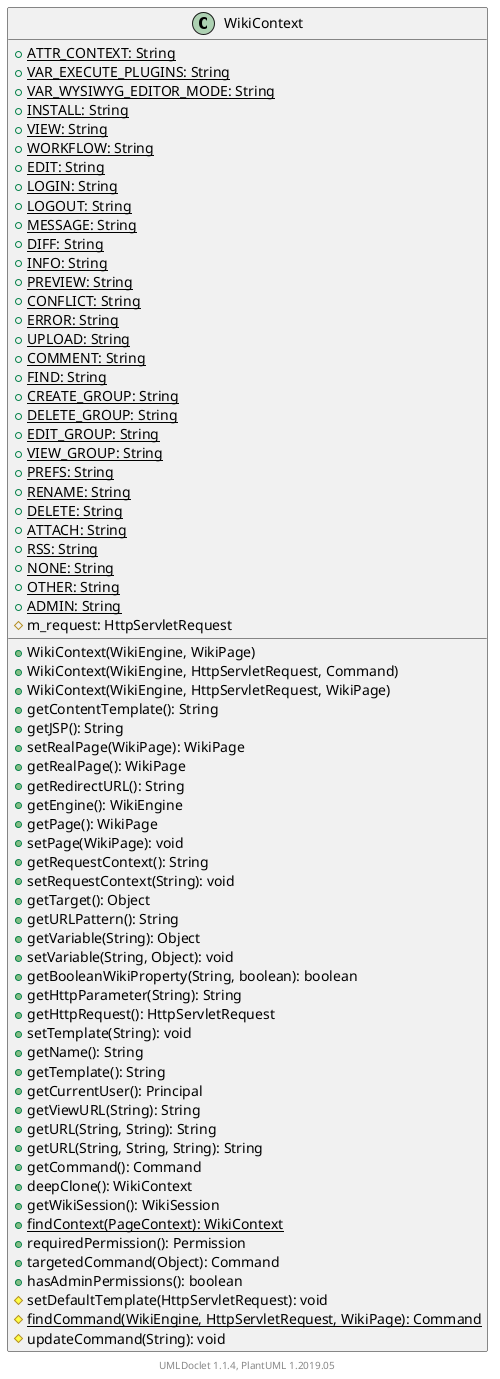 @startuml

    class WikiContext [[WikiContext.html]] {
        {static} +ATTR_CONTEXT: String
        {static} +VAR_EXECUTE_PLUGINS: String
        {static} +VAR_WYSIWYG_EDITOR_MODE: String
        {static} +INSTALL: String
        {static} +VIEW: String
        {static} +WORKFLOW: String
        {static} +EDIT: String
        {static} +LOGIN: String
        {static} +LOGOUT: String
        {static} +MESSAGE: String
        {static} +DIFF: String
        {static} +INFO: String
        {static} +PREVIEW: String
        {static} +CONFLICT: String
        {static} +ERROR: String
        {static} +UPLOAD: String
        {static} +COMMENT: String
        {static} +FIND: String
        {static} +CREATE_GROUP: String
        {static} +DELETE_GROUP: String
        {static} +EDIT_GROUP: String
        {static} +VIEW_GROUP: String
        {static} +PREFS: String
        {static} +RENAME: String
        {static} +DELETE: String
        {static} +ATTACH: String
        {static} +RSS: String
        {static} +NONE: String
        {static} +OTHER: String
        {static} +ADMIN: String
        #m_request: HttpServletRequest
        +WikiContext(WikiEngine, WikiPage)
        +WikiContext(WikiEngine, HttpServletRequest, Command)
        +WikiContext(WikiEngine, HttpServletRequest, WikiPage)
        +getContentTemplate(): String
        +getJSP(): String
        +setRealPage(WikiPage): WikiPage
        +getRealPage(): WikiPage
        +getRedirectURL(): String
        +getEngine(): WikiEngine
        +getPage(): WikiPage
        +setPage(WikiPage): void
        +getRequestContext(): String
        +setRequestContext(String): void
        +getTarget(): Object
        +getURLPattern(): String
        +getVariable(String): Object
        +setVariable(String, Object): void
        +getBooleanWikiProperty(String, boolean): boolean
        +getHttpParameter(String): String
        +getHttpRequest(): HttpServletRequest
        +setTemplate(String): void
        +getName(): String
        +getTemplate(): String
        +getCurrentUser(): Principal
        +getViewURL(String): String
        +getURL(String, String): String
        +getURL(String, String, String): String
        +getCommand(): Command
        +deepClone(): WikiContext
        +getWikiSession(): WikiSession
        {static} +findContext(PageContext): WikiContext
        +requiredPermission(): Permission
        +targetedCommand(Object): Command
        +hasAdminPermissions(): boolean
        #setDefaultTemplate(HttpServletRequest): void
        {static} #findCommand(WikiEngine, HttpServletRequest, WikiPage): Command
        #updateCommand(String): void
    }


    center footer UMLDoclet 1.1.4, PlantUML 1.2019.05
@enduml
